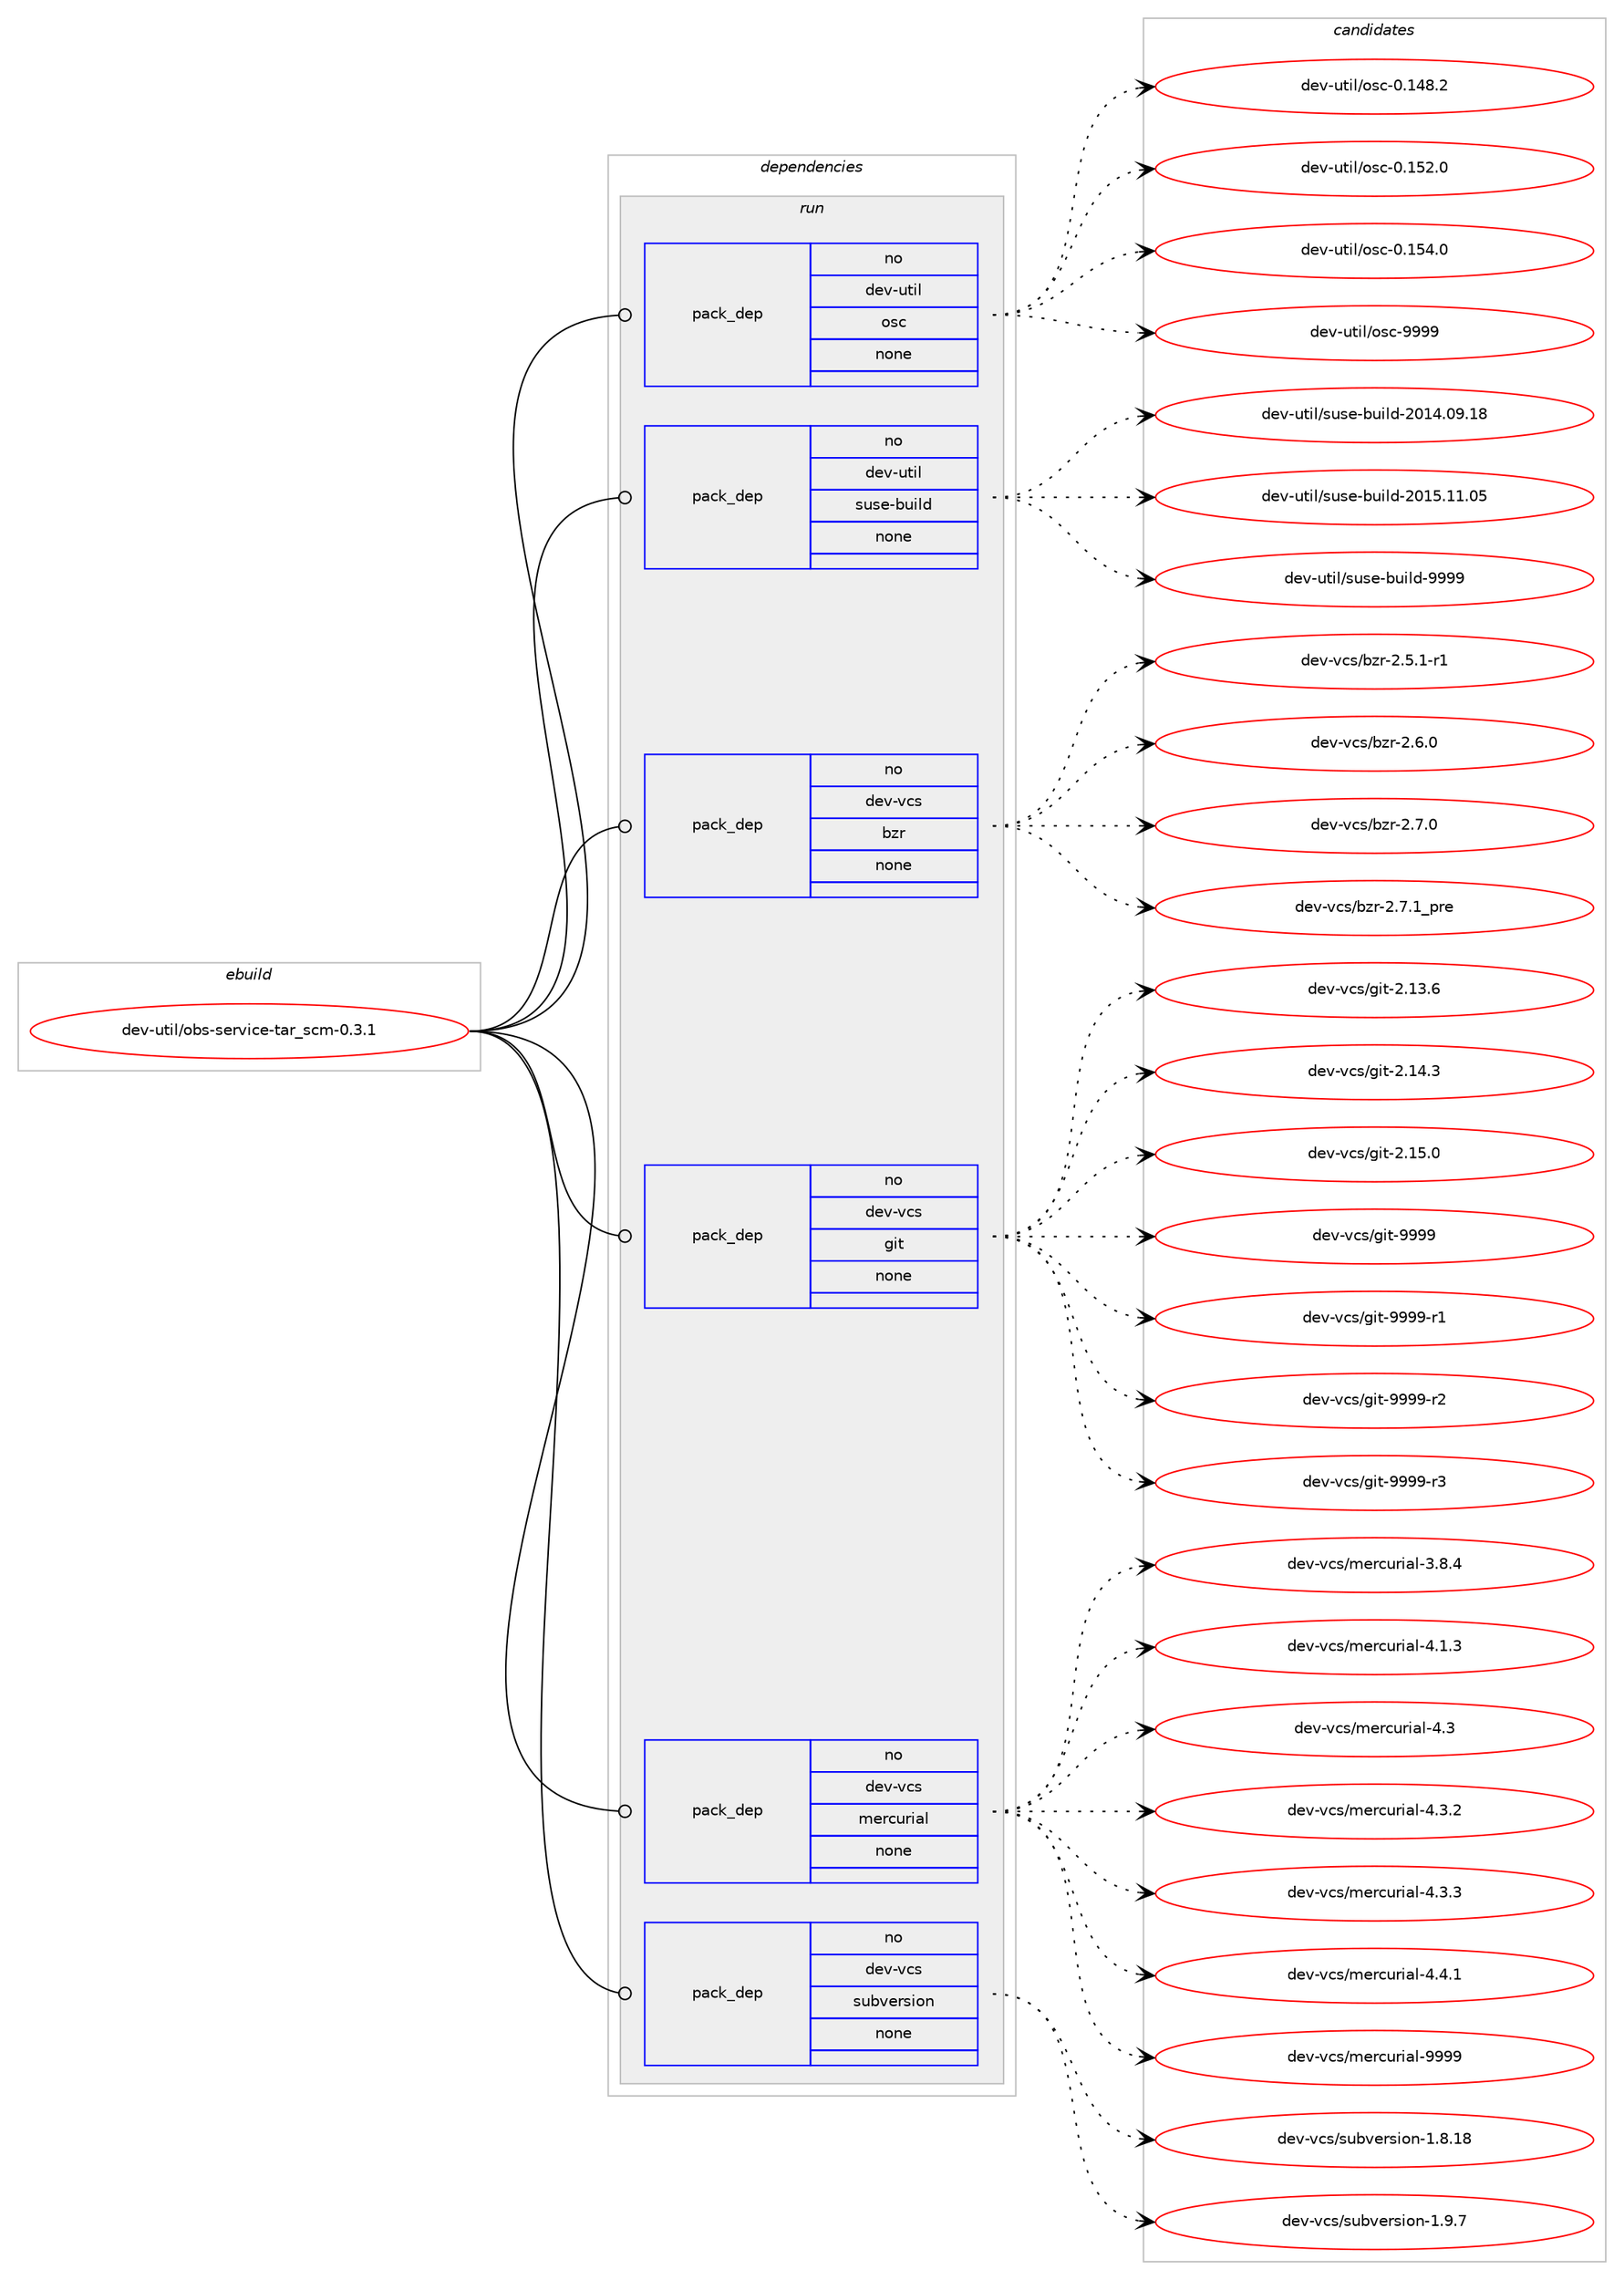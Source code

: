 digraph prolog {

# *************
# Graph options
# *************

newrank=true;
concentrate=true;
compound=true;
graph [rankdir=LR,fontname=Helvetica,fontsize=10,ranksep=1.5];#, ranksep=2.5, nodesep=0.2];
edge  [arrowhead=vee];
node  [fontname=Helvetica,fontsize=10];

# **********
# The ebuild
# **********

subgraph cluster_leftcol {
color=gray;
rank=same;
label=<<i>ebuild</i>>;
id [label="dev-util/obs-service-tar_scm-0.3.1", color=red, width=4, href="../dev-util/obs-service-tar_scm-0.3.1.svg"];
}

# ****************
# The dependencies
# ****************

subgraph cluster_midcol {
color=gray;
label=<<i>dependencies</i>>;
subgraph cluster_compile {
fillcolor="#eeeeee";
style=filled;
label=<<i>compile</i>>;
}
subgraph cluster_compileandrun {
fillcolor="#eeeeee";
style=filled;
label=<<i>compile and run</i>>;
}
subgraph cluster_run {
fillcolor="#eeeeee";
style=filled;
label=<<i>run</i>>;
subgraph pack204830 {
dependency287633 [label=<<TABLE BORDER="0" CELLBORDER="1" CELLSPACING="0" CELLPADDING="4" WIDTH="220"><TR><TD ROWSPAN="6" CELLPADDING="30">pack_dep</TD></TR><TR><TD WIDTH="110">no</TD></TR><TR><TD>dev-util</TD></TR><TR><TD>osc</TD></TR><TR><TD>none</TD></TR><TR><TD></TD></TR></TABLE>>, shape=none, color=blue];
}
id:e -> dependency287633:w [weight=20,style="solid",arrowhead="odot"];
subgraph pack204831 {
dependency287634 [label=<<TABLE BORDER="0" CELLBORDER="1" CELLSPACING="0" CELLPADDING="4" WIDTH="220"><TR><TD ROWSPAN="6" CELLPADDING="30">pack_dep</TD></TR><TR><TD WIDTH="110">no</TD></TR><TR><TD>dev-util</TD></TR><TR><TD>suse-build</TD></TR><TR><TD>none</TD></TR><TR><TD></TD></TR></TABLE>>, shape=none, color=blue];
}
id:e -> dependency287634:w [weight=20,style="solid",arrowhead="odot"];
subgraph pack204832 {
dependency287635 [label=<<TABLE BORDER="0" CELLBORDER="1" CELLSPACING="0" CELLPADDING="4" WIDTH="220"><TR><TD ROWSPAN="6" CELLPADDING="30">pack_dep</TD></TR><TR><TD WIDTH="110">no</TD></TR><TR><TD>dev-vcs</TD></TR><TR><TD>bzr</TD></TR><TR><TD>none</TD></TR><TR><TD></TD></TR></TABLE>>, shape=none, color=blue];
}
id:e -> dependency287635:w [weight=20,style="solid",arrowhead="odot"];
subgraph pack204833 {
dependency287636 [label=<<TABLE BORDER="0" CELLBORDER="1" CELLSPACING="0" CELLPADDING="4" WIDTH="220"><TR><TD ROWSPAN="6" CELLPADDING="30">pack_dep</TD></TR><TR><TD WIDTH="110">no</TD></TR><TR><TD>dev-vcs</TD></TR><TR><TD>git</TD></TR><TR><TD>none</TD></TR><TR><TD></TD></TR></TABLE>>, shape=none, color=blue];
}
id:e -> dependency287636:w [weight=20,style="solid",arrowhead="odot"];
subgraph pack204834 {
dependency287637 [label=<<TABLE BORDER="0" CELLBORDER="1" CELLSPACING="0" CELLPADDING="4" WIDTH="220"><TR><TD ROWSPAN="6" CELLPADDING="30">pack_dep</TD></TR><TR><TD WIDTH="110">no</TD></TR><TR><TD>dev-vcs</TD></TR><TR><TD>mercurial</TD></TR><TR><TD>none</TD></TR><TR><TD></TD></TR></TABLE>>, shape=none, color=blue];
}
id:e -> dependency287637:w [weight=20,style="solid",arrowhead="odot"];
subgraph pack204835 {
dependency287638 [label=<<TABLE BORDER="0" CELLBORDER="1" CELLSPACING="0" CELLPADDING="4" WIDTH="220"><TR><TD ROWSPAN="6" CELLPADDING="30">pack_dep</TD></TR><TR><TD WIDTH="110">no</TD></TR><TR><TD>dev-vcs</TD></TR><TR><TD>subversion</TD></TR><TR><TD>none</TD></TR><TR><TD></TD></TR></TABLE>>, shape=none, color=blue];
}
id:e -> dependency287638:w [weight=20,style="solid",arrowhead="odot"];
}
}

# **************
# The candidates
# **************

subgraph cluster_choices {
rank=same;
color=gray;
label=<<i>candidates</i>>;

subgraph choice204830 {
color=black;
nodesep=1;
choice1001011184511711610510847111115994548464952564650 [label="dev-util/osc-0.148.2", color=red, width=4,href="../dev-util/osc-0.148.2.svg"];
choice1001011184511711610510847111115994548464953504648 [label="dev-util/osc-0.152.0", color=red, width=4,href="../dev-util/osc-0.152.0.svg"];
choice1001011184511711610510847111115994548464953524648 [label="dev-util/osc-0.154.0", color=red, width=4,href="../dev-util/osc-0.154.0.svg"];
choice1001011184511711610510847111115994557575757 [label="dev-util/osc-9999", color=red, width=4,href="../dev-util/osc-9999.svg"];
dependency287633:e -> choice1001011184511711610510847111115994548464952564650:w [style=dotted,weight="100"];
dependency287633:e -> choice1001011184511711610510847111115994548464953504648:w [style=dotted,weight="100"];
dependency287633:e -> choice1001011184511711610510847111115994548464953524648:w [style=dotted,weight="100"];
dependency287633:e -> choice1001011184511711610510847111115994557575757:w [style=dotted,weight="100"];
}
subgraph choice204831 {
color=black;
nodesep=1;
choice100101118451171161051084711511711510145981171051081004550484952464857464956 [label="dev-util/suse-build-2014.09.18", color=red, width=4,href="../dev-util/suse-build-2014.09.18.svg"];
choice100101118451171161051084711511711510145981171051081004550484953464949464853 [label="dev-util/suse-build-2015.11.05", color=red, width=4,href="../dev-util/suse-build-2015.11.05.svg"];
choice100101118451171161051084711511711510145981171051081004557575757 [label="dev-util/suse-build-9999", color=red, width=4,href="../dev-util/suse-build-9999.svg"];
dependency287634:e -> choice100101118451171161051084711511711510145981171051081004550484952464857464956:w [style=dotted,weight="100"];
dependency287634:e -> choice100101118451171161051084711511711510145981171051081004550484953464949464853:w [style=dotted,weight="100"];
dependency287634:e -> choice100101118451171161051084711511711510145981171051081004557575757:w [style=dotted,weight="100"];
}
subgraph choice204832 {
color=black;
nodesep=1;
choice100101118451189911547981221144550465346494511449 [label="dev-vcs/bzr-2.5.1-r1", color=red, width=4,href="../dev-vcs/bzr-2.5.1-r1.svg"];
choice10010111845118991154798122114455046544648 [label="dev-vcs/bzr-2.6.0", color=red, width=4,href="../dev-vcs/bzr-2.6.0.svg"];
choice10010111845118991154798122114455046554648 [label="dev-vcs/bzr-2.7.0", color=red, width=4,href="../dev-vcs/bzr-2.7.0.svg"];
choice1001011184511899115479812211445504655464995112114101 [label="dev-vcs/bzr-2.7.1_pre", color=red, width=4,href="../dev-vcs/bzr-2.7.1_pre.svg"];
dependency287635:e -> choice100101118451189911547981221144550465346494511449:w [style=dotted,weight="100"];
dependency287635:e -> choice10010111845118991154798122114455046544648:w [style=dotted,weight="100"];
dependency287635:e -> choice10010111845118991154798122114455046554648:w [style=dotted,weight="100"];
dependency287635:e -> choice1001011184511899115479812211445504655464995112114101:w [style=dotted,weight="100"];
}
subgraph choice204833 {
color=black;
nodesep=1;
choice10010111845118991154710310511645504649514654 [label="dev-vcs/git-2.13.6", color=red, width=4,href="../dev-vcs/git-2.13.6.svg"];
choice10010111845118991154710310511645504649524651 [label="dev-vcs/git-2.14.3", color=red, width=4,href="../dev-vcs/git-2.14.3.svg"];
choice10010111845118991154710310511645504649534648 [label="dev-vcs/git-2.15.0", color=red, width=4,href="../dev-vcs/git-2.15.0.svg"];
choice1001011184511899115471031051164557575757 [label="dev-vcs/git-9999", color=red, width=4,href="../dev-vcs/git-9999.svg"];
choice10010111845118991154710310511645575757574511449 [label="dev-vcs/git-9999-r1", color=red, width=4,href="../dev-vcs/git-9999-r1.svg"];
choice10010111845118991154710310511645575757574511450 [label="dev-vcs/git-9999-r2", color=red, width=4,href="../dev-vcs/git-9999-r2.svg"];
choice10010111845118991154710310511645575757574511451 [label="dev-vcs/git-9999-r3", color=red, width=4,href="../dev-vcs/git-9999-r3.svg"];
dependency287636:e -> choice10010111845118991154710310511645504649514654:w [style=dotted,weight="100"];
dependency287636:e -> choice10010111845118991154710310511645504649524651:w [style=dotted,weight="100"];
dependency287636:e -> choice10010111845118991154710310511645504649534648:w [style=dotted,weight="100"];
dependency287636:e -> choice1001011184511899115471031051164557575757:w [style=dotted,weight="100"];
dependency287636:e -> choice10010111845118991154710310511645575757574511449:w [style=dotted,weight="100"];
dependency287636:e -> choice10010111845118991154710310511645575757574511450:w [style=dotted,weight="100"];
dependency287636:e -> choice10010111845118991154710310511645575757574511451:w [style=dotted,weight="100"];
}
subgraph choice204834 {
color=black;
nodesep=1;
choice1001011184511899115471091011149911711410597108455146564652 [label="dev-vcs/mercurial-3.8.4", color=red, width=4,href="../dev-vcs/mercurial-3.8.4.svg"];
choice1001011184511899115471091011149911711410597108455246494651 [label="dev-vcs/mercurial-4.1.3", color=red, width=4,href="../dev-vcs/mercurial-4.1.3.svg"];
choice100101118451189911547109101114991171141059710845524651 [label="dev-vcs/mercurial-4.3", color=red, width=4,href="../dev-vcs/mercurial-4.3.svg"];
choice1001011184511899115471091011149911711410597108455246514650 [label="dev-vcs/mercurial-4.3.2", color=red, width=4,href="../dev-vcs/mercurial-4.3.2.svg"];
choice1001011184511899115471091011149911711410597108455246514651 [label="dev-vcs/mercurial-4.3.3", color=red, width=4,href="../dev-vcs/mercurial-4.3.3.svg"];
choice1001011184511899115471091011149911711410597108455246524649 [label="dev-vcs/mercurial-4.4.1", color=red, width=4,href="../dev-vcs/mercurial-4.4.1.svg"];
choice10010111845118991154710910111499117114105971084557575757 [label="dev-vcs/mercurial-9999", color=red, width=4,href="../dev-vcs/mercurial-9999.svg"];
dependency287637:e -> choice1001011184511899115471091011149911711410597108455146564652:w [style=dotted,weight="100"];
dependency287637:e -> choice1001011184511899115471091011149911711410597108455246494651:w [style=dotted,weight="100"];
dependency287637:e -> choice100101118451189911547109101114991171141059710845524651:w [style=dotted,weight="100"];
dependency287637:e -> choice1001011184511899115471091011149911711410597108455246514650:w [style=dotted,weight="100"];
dependency287637:e -> choice1001011184511899115471091011149911711410597108455246514651:w [style=dotted,weight="100"];
dependency287637:e -> choice1001011184511899115471091011149911711410597108455246524649:w [style=dotted,weight="100"];
dependency287637:e -> choice10010111845118991154710910111499117114105971084557575757:w [style=dotted,weight="100"];
}
subgraph choice204835 {
color=black;
nodesep=1;
choice1001011184511899115471151179811810111411510511111045494656464956 [label="dev-vcs/subversion-1.8.18", color=red, width=4,href="../dev-vcs/subversion-1.8.18.svg"];
choice10010111845118991154711511798118101114115105111110454946574655 [label="dev-vcs/subversion-1.9.7", color=red, width=4,href="../dev-vcs/subversion-1.9.7.svg"];
dependency287638:e -> choice1001011184511899115471151179811810111411510511111045494656464956:w [style=dotted,weight="100"];
dependency287638:e -> choice10010111845118991154711511798118101114115105111110454946574655:w [style=dotted,weight="100"];
}
}

}
